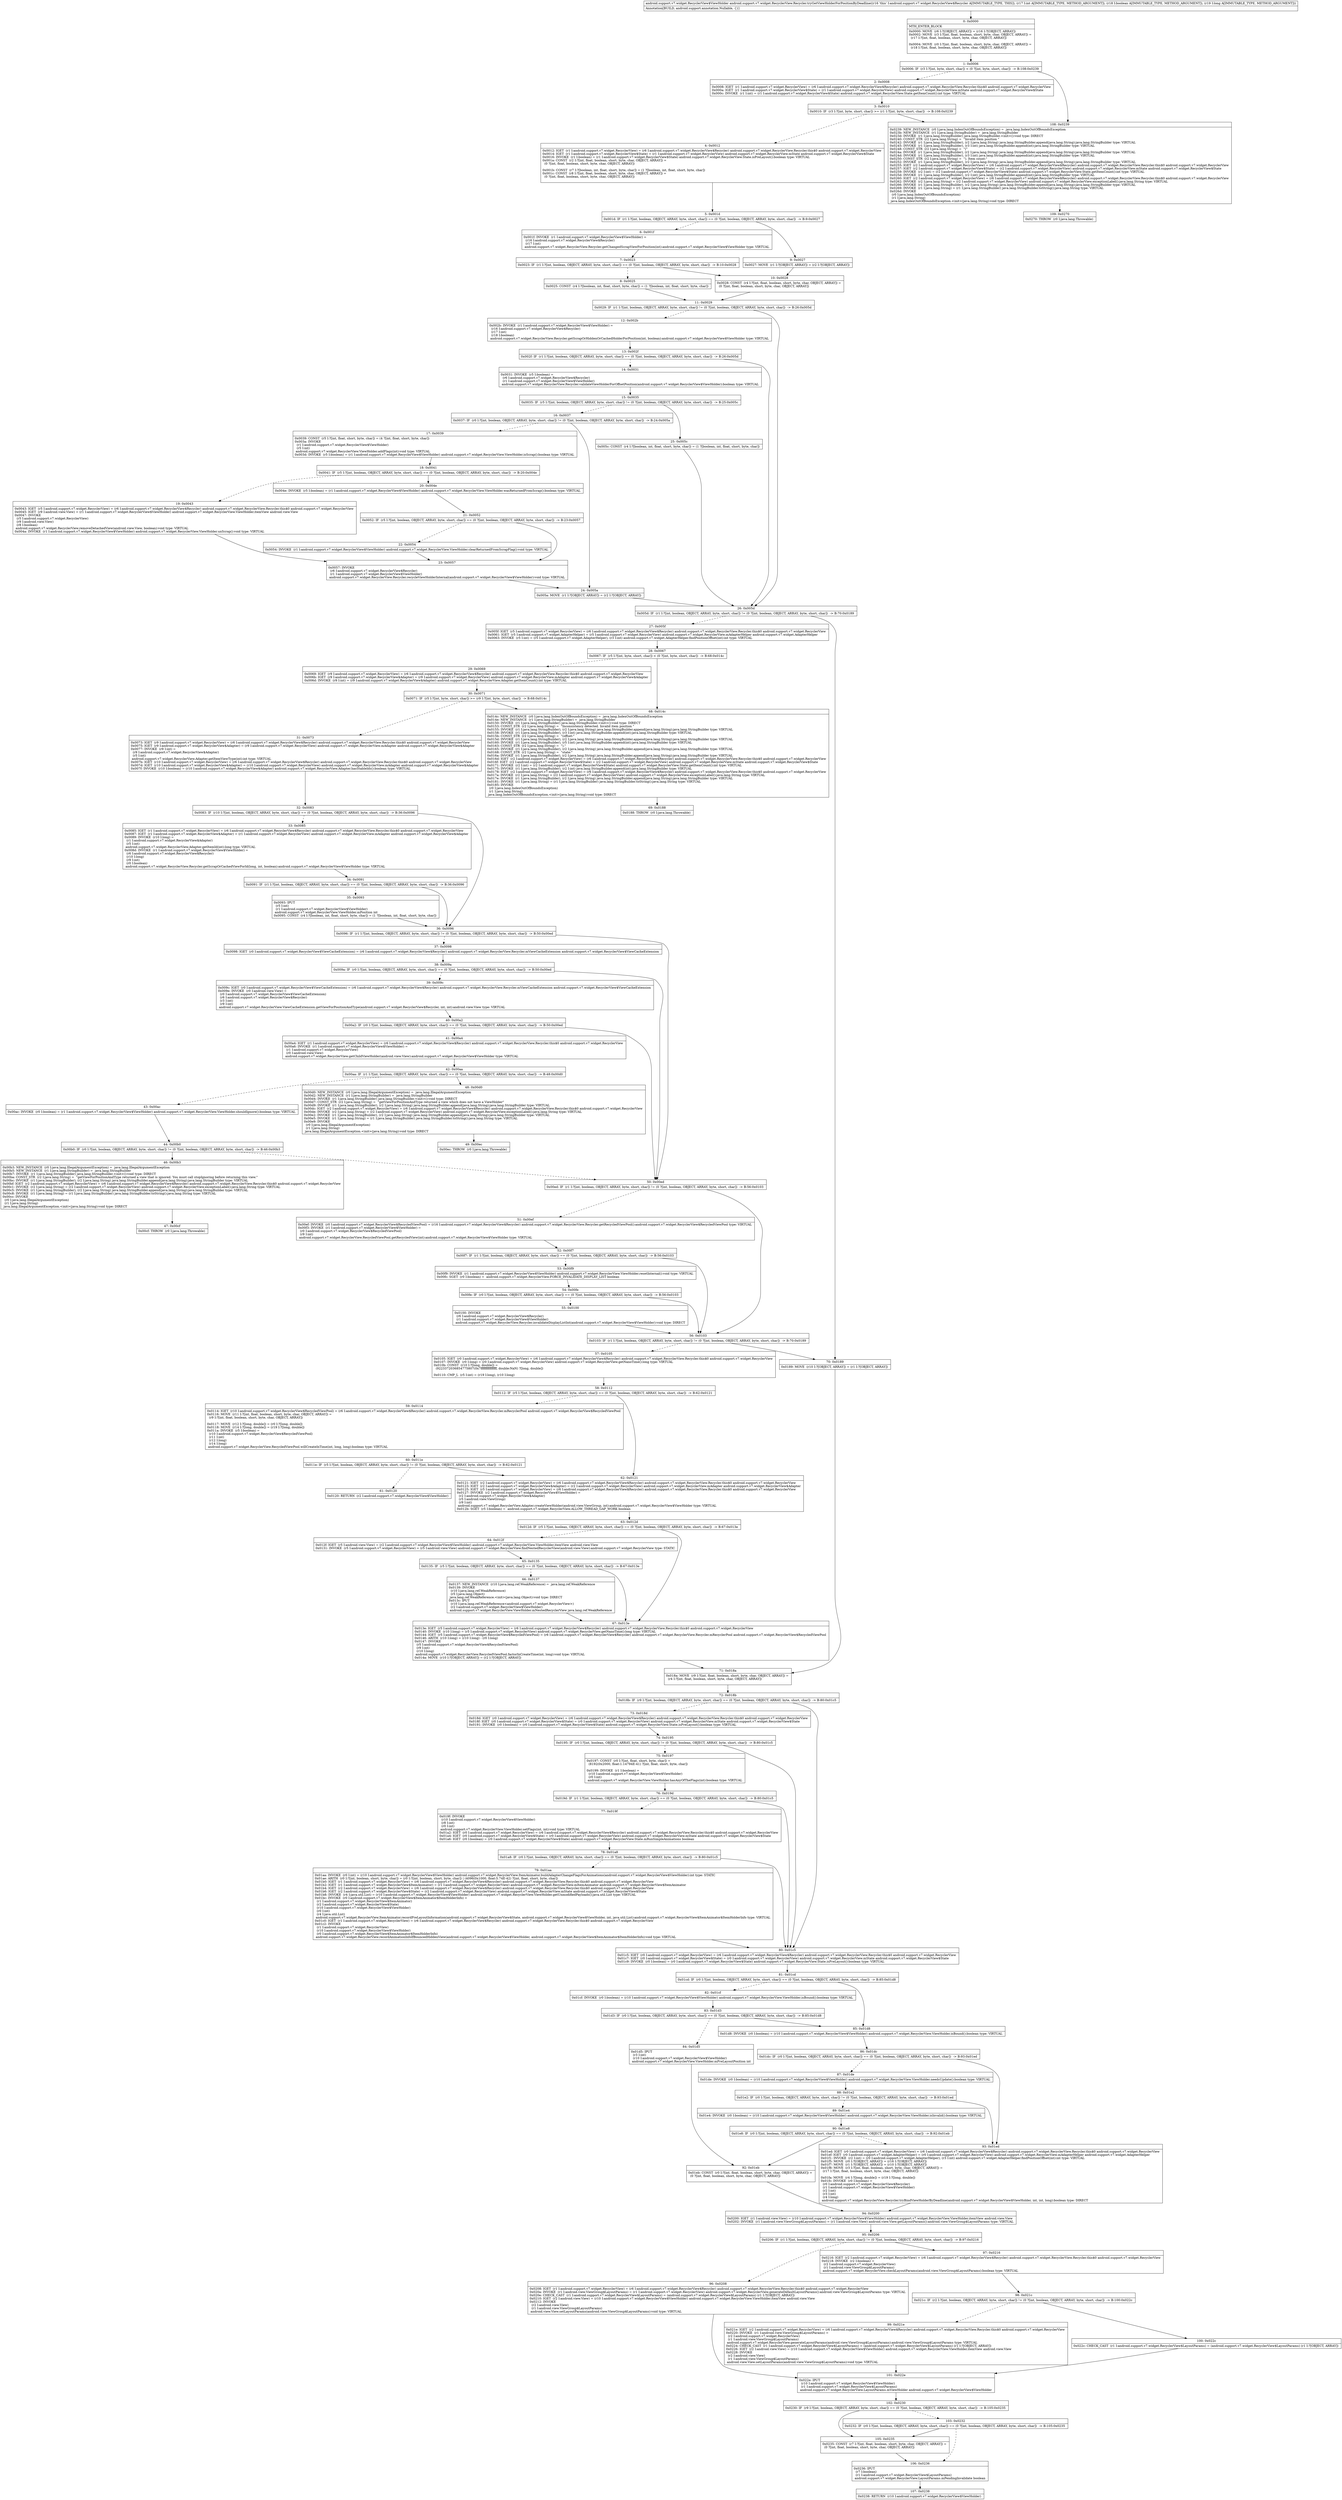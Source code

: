 digraph "CFG forandroid.support.v7.widget.RecyclerView.Recycler.tryGetViewHolderForPositionByDeadline(IZJ)Landroid\/support\/v7\/widget\/RecyclerView$ViewHolder;" {
Node_0 [shape=record,label="{0\:\ 0x0000|MTH_ENTER_BLOCK\l|0x0000: MOVE  (r6 I:?[OBJECT, ARRAY]) = (r16 I:?[OBJECT, ARRAY]) \l0x0002: MOVE  (r3 I:?[int, float, boolean, short, byte, char, OBJECT, ARRAY]) = \l  (r17 I:?[int, float, boolean, short, byte, char, OBJECT, ARRAY])\l \l0x0004: MOVE  (r0 I:?[int, float, boolean, short, byte, char, OBJECT, ARRAY]) = \l  (r18 I:?[int, float, boolean, short, byte, char, OBJECT, ARRAY])\l \l}"];
Node_1 [shape=record,label="{1\:\ 0x0006|0x0006: IF  (r3 I:?[int, byte, short, char]) \< (0 ?[int, byte, short, char])  \-\> B:108:0x0239 \l}"];
Node_2 [shape=record,label="{2\:\ 0x0008|0x0008: IGET  (r1 I:android.support.v7.widget.RecyclerView) = (r6 I:android.support.v7.widget.RecyclerView$Recycler) android.support.v7.widget.RecyclerView.Recycler.this$0 android.support.v7.widget.RecyclerView \l0x000a: IGET  (r1 I:android.support.v7.widget.RecyclerView$State) = (r1 I:android.support.v7.widget.RecyclerView) android.support.v7.widget.RecyclerView.mState android.support.v7.widget.RecyclerView$State \l0x000c: INVOKE  (r1 I:int) = (r1 I:android.support.v7.widget.RecyclerView$State) android.support.v7.widget.RecyclerView.State.getItemCount():int type: VIRTUAL \l}"];
Node_3 [shape=record,label="{3\:\ 0x0010|0x0010: IF  (r3 I:?[int, byte, short, char]) \>= (r1 I:?[int, byte, short, char])  \-\> B:108:0x0239 \l}"];
Node_4 [shape=record,label="{4\:\ 0x0012|0x0012: IGET  (r1 I:android.support.v7.widget.RecyclerView) = (r6 I:android.support.v7.widget.RecyclerView$Recycler) android.support.v7.widget.RecyclerView.Recycler.this$0 android.support.v7.widget.RecyclerView \l0x0014: IGET  (r1 I:android.support.v7.widget.RecyclerView$State) = (r1 I:android.support.v7.widget.RecyclerView) android.support.v7.widget.RecyclerView.mState android.support.v7.widget.RecyclerView$State \l0x0016: INVOKE  (r1 I:boolean) = (r1 I:android.support.v7.widget.RecyclerView$State) android.support.v7.widget.RecyclerView.State.isPreLayout():boolean type: VIRTUAL \l0x001a: CONST  (r2 I:?[int, float, boolean, short, byte, char, OBJECT, ARRAY]) = \l  (0 ?[int, float, boolean, short, byte, char, OBJECT, ARRAY])\l \l0x001b: CONST  (r7 I:?[boolean, int, float, short, byte, char]) = (1 ?[boolean, int, float, short, byte, char]) \l0x001c: CONST  (r8 I:?[int, float, boolean, short, byte, char, OBJECT, ARRAY]) = \l  (0 ?[int, float, boolean, short, byte, char, OBJECT, ARRAY])\l \l}"];
Node_5 [shape=record,label="{5\:\ 0x001d|0x001d: IF  (r1 I:?[int, boolean, OBJECT, ARRAY, byte, short, char]) == (0 ?[int, boolean, OBJECT, ARRAY, byte, short, char])  \-\> B:9:0x0027 \l}"];
Node_6 [shape=record,label="{6\:\ 0x001f|0x001f: INVOKE  (r1 I:android.support.v7.widget.RecyclerView$ViewHolder) = \l  (r16 I:android.support.v7.widget.RecyclerView$Recycler)\l  (r17 I:int)\l android.support.v7.widget.RecyclerView.Recycler.getChangedScrapViewForPosition(int):android.support.v7.widget.RecyclerView$ViewHolder type: VIRTUAL \l}"];
Node_7 [shape=record,label="{7\:\ 0x0023|0x0023: IF  (r1 I:?[int, boolean, OBJECT, ARRAY, byte, short, char]) == (0 ?[int, boolean, OBJECT, ARRAY, byte, short, char])  \-\> B:10:0x0028 \l}"];
Node_8 [shape=record,label="{8\:\ 0x0025|0x0025: CONST  (r4 I:?[boolean, int, float, short, byte, char]) = (1 ?[boolean, int, float, short, byte, char]) \l}"];
Node_9 [shape=record,label="{9\:\ 0x0027|0x0027: MOVE  (r1 I:?[OBJECT, ARRAY]) = (r2 I:?[OBJECT, ARRAY]) \l}"];
Node_10 [shape=record,label="{10\:\ 0x0028|0x0028: CONST  (r4 I:?[int, float, boolean, short, byte, char, OBJECT, ARRAY]) = \l  (0 ?[int, float, boolean, short, byte, char, OBJECT, ARRAY])\l \l}"];
Node_11 [shape=record,label="{11\:\ 0x0029|0x0029: IF  (r1 I:?[int, boolean, OBJECT, ARRAY, byte, short, char]) != (0 ?[int, boolean, OBJECT, ARRAY, byte, short, char])  \-\> B:26:0x005d \l}"];
Node_12 [shape=record,label="{12\:\ 0x002b|0x002b: INVOKE  (r1 I:android.support.v7.widget.RecyclerView$ViewHolder) = \l  (r16 I:android.support.v7.widget.RecyclerView$Recycler)\l  (r17 I:int)\l  (r18 I:boolean)\l android.support.v7.widget.RecyclerView.Recycler.getScrapOrHiddenOrCachedHolderForPosition(int, boolean):android.support.v7.widget.RecyclerView$ViewHolder type: VIRTUAL \l}"];
Node_13 [shape=record,label="{13\:\ 0x002f|0x002f: IF  (r1 I:?[int, boolean, OBJECT, ARRAY, byte, short, char]) == (0 ?[int, boolean, OBJECT, ARRAY, byte, short, char])  \-\> B:26:0x005d \l}"];
Node_14 [shape=record,label="{14\:\ 0x0031|0x0031: INVOKE  (r5 I:boolean) = \l  (r6 I:android.support.v7.widget.RecyclerView$Recycler)\l  (r1 I:android.support.v7.widget.RecyclerView$ViewHolder)\l android.support.v7.widget.RecyclerView.Recycler.validateViewHolderForOffsetPosition(android.support.v7.widget.RecyclerView$ViewHolder):boolean type: VIRTUAL \l}"];
Node_15 [shape=record,label="{15\:\ 0x0035|0x0035: IF  (r5 I:?[int, boolean, OBJECT, ARRAY, byte, short, char]) != (0 ?[int, boolean, OBJECT, ARRAY, byte, short, char])  \-\> B:25:0x005c \l}"];
Node_16 [shape=record,label="{16\:\ 0x0037|0x0037: IF  (r0 I:?[int, boolean, OBJECT, ARRAY, byte, short, char]) != (0 ?[int, boolean, OBJECT, ARRAY, byte, short, char])  \-\> B:24:0x005a \l}"];
Node_17 [shape=record,label="{17\:\ 0x0039|0x0039: CONST  (r5 I:?[int, float, short, byte, char]) = (4 ?[int, float, short, byte, char]) \l0x003a: INVOKE  \l  (r1 I:android.support.v7.widget.RecyclerView$ViewHolder)\l  (r5 I:int)\l android.support.v7.widget.RecyclerView.ViewHolder.addFlags(int):void type: VIRTUAL \l0x003d: INVOKE  (r5 I:boolean) = (r1 I:android.support.v7.widget.RecyclerView$ViewHolder) android.support.v7.widget.RecyclerView.ViewHolder.isScrap():boolean type: VIRTUAL \l}"];
Node_18 [shape=record,label="{18\:\ 0x0041|0x0041: IF  (r5 I:?[int, boolean, OBJECT, ARRAY, byte, short, char]) == (0 ?[int, boolean, OBJECT, ARRAY, byte, short, char])  \-\> B:20:0x004e \l}"];
Node_19 [shape=record,label="{19\:\ 0x0043|0x0043: IGET  (r5 I:android.support.v7.widget.RecyclerView) = (r6 I:android.support.v7.widget.RecyclerView$Recycler) android.support.v7.widget.RecyclerView.Recycler.this$0 android.support.v7.widget.RecyclerView \l0x0045: IGET  (r9 I:android.view.View) = (r1 I:android.support.v7.widget.RecyclerView$ViewHolder) android.support.v7.widget.RecyclerView.ViewHolder.itemView android.view.View \l0x0047: INVOKE  \l  (r5 I:android.support.v7.widget.RecyclerView)\l  (r9 I:android.view.View)\l  (r8 I:boolean)\l android.support.v7.widget.RecyclerView.removeDetachedView(android.view.View, boolean):void type: VIRTUAL \l0x004a: INVOKE  (r1 I:android.support.v7.widget.RecyclerView$ViewHolder) android.support.v7.widget.RecyclerView.ViewHolder.unScrap():void type: VIRTUAL \l}"];
Node_20 [shape=record,label="{20\:\ 0x004e|0x004e: INVOKE  (r5 I:boolean) = (r1 I:android.support.v7.widget.RecyclerView$ViewHolder) android.support.v7.widget.RecyclerView.ViewHolder.wasReturnedFromScrap():boolean type: VIRTUAL \l}"];
Node_21 [shape=record,label="{21\:\ 0x0052|0x0052: IF  (r5 I:?[int, boolean, OBJECT, ARRAY, byte, short, char]) == (0 ?[int, boolean, OBJECT, ARRAY, byte, short, char])  \-\> B:23:0x0057 \l}"];
Node_22 [shape=record,label="{22\:\ 0x0054|0x0054: INVOKE  (r1 I:android.support.v7.widget.RecyclerView$ViewHolder) android.support.v7.widget.RecyclerView.ViewHolder.clearReturnedFromScrapFlag():void type: VIRTUAL \l}"];
Node_23 [shape=record,label="{23\:\ 0x0057|0x0057: INVOKE  \l  (r6 I:android.support.v7.widget.RecyclerView$Recycler)\l  (r1 I:android.support.v7.widget.RecyclerView$ViewHolder)\l android.support.v7.widget.RecyclerView.Recycler.recycleViewHolderInternal(android.support.v7.widget.RecyclerView$ViewHolder):void type: VIRTUAL \l}"];
Node_24 [shape=record,label="{24\:\ 0x005a|0x005a: MOVE  (r1 I:?[OBJECT, ARRAY]) = (r2 I:?[OBJECT, ARRAY]) \l}"];
Node_25 [shape=record,label="{25\:\ 0x005c|0x005c: CONST  (r4 I:?[boolean, int, float, short, byte, char]) = (1 ?[boolean, int, float, short, byte, char]) \l}"];
Node_26 [shape=record,label="{26\:\ 0x005d|0x005d: IF  (r1 I:?[int, boolean, OBJECT, ARRAY, byte, short, char]) != (0 ?[int, boolean, OBJECT, ARRAY, byte, short, char])  \-\> B:70:0x0189 \l}"];
Node_27 [shape=record,label="{27\:\ 0x005f|0x005f: IGET  (r5 I:android.support.v7.widget.RecyclerView) = (r6 I:android.support.v7.widget.RecyclerView$Recycler) android.support.v7.widget.RecyclerView.Recycler.this$0 android.support.v7.widget.RecyclerView \l0x0061: IGET  (r5 I:android.support.v7.widget.AdapterHelper) = (r5 I:android.support.v7.widget.RecyclerView) android.support.v7.widget.RecyclerView.mAdapterHelper android.support.v7.widget.AdapterHelper \l0x0063: INVOKE  (r5 I:int) = (r5 I:android.support.v7.widget.AdapterHelper), (r3 I:int) android.support.v7.widget.AdapterHelper.findPositionOffset(int):int type: VIRTUAL \l}"];
Node_28 [shape=record,label="{28\:\ 0x0067|0x0067: IF  (r5 I:?[int, byte, short, char]) \< (0 ?[int, byte, short, char])  \-\> B:68:0x014c \l}"];
Node_29 [shape=record,label="{29\:\ 0x0069|0x0069: IGET  (r9 I:android.support.v7.widget.RecyclerView) = (r6 I:android.support.v7.widget.RecyclerView$Recycler) android.support.v7.widget.RecyclerView.Recycler.this$0 android.support.v7.widget.RecyclerView \l0x006b: IGET  (r9 I:android.support.v7.widget.RecyclerView$Adapter) = (r9 I:android.support.v7.widget.RecyclerView) android.support.v7.widget.RecyclerView.mAdapter android.support.v7.widget.RecyclerView$Adapter \l0x006d: INVOKE  (r9 I:int) = (r9 I:android.support.v7.widget.RecyclerView$Adapter) android.support.v7.widget.RecyclerView.Adapter.getItemCount():int type: VIRTUAL \l}"];
Node_30 [shape=record,label="{30\:\ 0x0071|0x0071: IF  (r5 I:?[int, byte, short, char]) \>= (r9 I:?[int, byte, short, char])  \-\> B:68:0x014c \l}"];
Node_31 [shape=record,label="{31\:\ 0x0073|0x0073: IGET  (r9 I:android.support.v7.widget.RecyclerView) = (r6 I:android.support.v7.widget.RecyclerView$Recycler) android.support.v7.widget.RecyclerView.Recycler.this$0 android.support.v7.widget.RecyclerView \l0x0075: IGET  (r9 I:android.support.v7.widget.RecyclerView$Adapter) = (r9 I:android.support.v7.widget.RecyclerView) android.support.v7.widget.RecyclerView.mAdapter android.support.v7.widget.RecyclerView$Adapter \l0x0077: INVOKE  (r9 I:int) = \l  (r9 I:android.support.v7.widget.RecyclerView$Adapter)\l  (r5 I:int)\l android.support.v7.widget.RecyclerView.Adapter.getItemViewType(int):int type: VIRTUAL \l0x007b: IGET  (r10 I:android.support.v7.widget.RecyclerView) = (r6 I:android.support.v7.widget.RecyclerView$Recycler) android.support.v7.widget.RecyclerView.Recycler.this$0 android.support.v7.widget.RecyclerView \l0x007d: IGET  (r10 I:android.support.v7.widget.RecyclerView$Adapter) = (r10 I:android.support.v7.widget.RecyclerView) android.support.v7.widget.RecyclerView.mAdapter android.support.v7.widget.RecyclerView$Adapter \l0x007f: INVOKE  (r10 I:boolean) = (r10 I:android.support.v7.widget.RecyclerView$Adapter) android.support.v7.widget.RecyclerView.Adapter.hasStableIds():boolean type: VIRTUAL \l}"];
Node_32 [shape=record,label="{32\:\ 0x0083|0x0083: IF  (r10 I:?[int, boolean, OBJECT, ARRAY, byte, short, char]) == (0 ?[int, boolean, OBJECT, ARRAY, byte, short, char])  \-\> B:36:0x0096 \l}"];
Node_33 [shape=record,label="{33\:\ 0x0085|0x0085: IGET  (r1 I:android.support.v7.widget.RecyclerView) = (r6 I:android.support.v7.widget.RecyclerView$Recycler) android.support.v7.widget.RecyclerView.Recycler.this$0 android.support.v7.widget.RecyclerView \l0x0087: IGET  (r1 I:android.support.v7.widget.RecyclerView$Adapter) = (r1 I:android.support.v7.widget.RecyclerView) android.support.v7.widget.RecyclerView.mAdapter android.support.v7.widget.RecyclerView$Adapter \l0x0089: INVOKE  (r10 I:long) = \l  (r1 I:android.support.v7.widget.RecyclerView$Adapter)\l  (r5 I:int)\l android.support.v7.widget.RecyclerView.Adapter.getItemId(int):long type: VIRTUAL \l0x008d: INVOKE  (r1 I:android.support.v7.widget.RecyclerView$ViewHolder) = \l  (r6 I:android.support.v7.widget.RecyclerView$Recycler)\l  (r10 I:long)\l  (r9 I:int)\l  (r0 I:boolean)\l android.support.v7.widget.RecyclerView.Recycler.getScrapOrCachedViewForId(long, int, boolean):android.support.v7.widget.RecyclerView$ViewHolder type: VIRTUAL \l}"];
Node_34 [shape=record,label="{34\:\ 0x0091|0x0091: IF  (r1 I:?[int, boolean, OBJECT, ARRAY, byte, short, char]) == (0 ?[int, boolean, OBJECT, ARRAY, byte, short, char])  \-\> B:36:0x0096 \l}"];
Node_35 [shape=record,label="{35\:\ 0x0093|0x0093: IPUT  \l  (r5 I:int)\l  (r1 I:android.support.v7.widget.RecyclerView$ViewHolder)\l android.support.v7.widget.RecyclerView.ViewHolder.mPosition int \l0x0095: CONST  (r4 I:?[boolean, int, float, short, byte, char]) = (1 ?[boolean, int, float, short, byte, char]) \l}"];
Node_36 [shape=record,label="{36\:\ 0x0096|0x0096: IF  (r1 I:?[int, boolean, OBJECT, ARRAY, byte, short, char]) != (0 ?[int, boolean, OBJECT, ARRAY, byte, short, char])  \-\> B:50:0x00ed \l}"];
Node_37 [shape=record,label="{37\:\ 0x0098|0x0098: IGET  (r0 I:android.support.v7.widget.RecyclerView$ViewCacheExtension) = (r6 I:android.support.v7.widget.RecyclerView$Recycler) android.support.v7.widget.RecyclerView.Recycler.mViewCacheExtension android.support.v7.widget.RecyclerView$ViewCacheExtension \l}"];
Node_38 [shape=record,label="{38\:\ 0x009a|0x009a: IF  (r0 I:?[int, boolean, OBJECT, ARRAY, byte, short, char]) == (0 ?[int, boolean, OBJECT, ARRAY, byte, short, char])  \-\> B:50:0x00ed \l}"];
Node_39 [shape=record,label="{39\:\ 0x009c|0x009c: IGET  (r0 I:android.support.v7.widget.RecyclerView$ViewCacheExtension) = (r6 I:android.support.v7.widget.RecyclerView$Recycler) android.support.v7.widget.RecyclerView.Recycler.mViewCacheExtension android.support.v7.widget.RecyclerView$ViewCacheExtension \l0x009e: INVOKE  (r0 I:android.view.View) = \l  (r0 I:android.support.v7.widget.RecyclerView$ViewCacheExtension)\l  (r6 I:android.support.v7.widget.RecyclerView$Recycler)\l  (r3 I:int)\l  (r9 I:int)\l android.support.v7.widget.RecyclerView.ViewCacheExtension.getViewForPositionAndType(android.support.v7.widget.RecyclerView$Recycler, int, int):android.view.View type: VIRTUAL \l}"];
Node_40 [shape=record,label="{40\:\ 0x00a2|0x00a2: IF  (r0 I:?[int, boolean, OBJECT, ARRAY, byte, short, char]) == (0 ?[int, boolean, OBJECT, ARRAY, byte, short, char])  \-\> B:50:0x00ed \l}"];
Node_41 [shape=record,label="{41\:\ 0x00a4|0x00a4: IGET  (r1 I:android.support.v7.widget.RecyclerView) = (r6 I:android.support.v7.widget.RecyclerView$Recycler) android.support.v7.widget.RecyclerView.Recycler.this$0 android.support.v7.widget.RecyclerView \l0x00a6: INVOKE  (r1 I:android.support.v7.widget.RecyclerView$ViewHolder) = \l  (r1 I:android.support.v7.widget.RecyclerView)\l  (r0 I:android.view.View)\l android.support.v7.widget.RecyclerView.getChildViewHolder(android.view.View):android.support.v7.widget.RecyclerView$ViewHolder type: VIRTUAL \l}"];
Node_42 [shape=record,label="{42\:\ 0x00aa|0x00aa: IF  (r1 I:?[int, boolean, OBJECT, ARRAY, byte, short, char]) == (0 ?[int, boolean, OBJECT, ARRAY, byte, short, char])  \-\> B:48:0x00d0 \l}"];
Node_43 [shape=record,label="{43\:\ 0x00ac|0x00ac: INVOKE  (r0 I:boolean) = (r1 I:android.support.v7.widget.RecyclerView$ViewHolder) android.support.v7.widget.RecyclerView.ViewHolder.shouldIgnore():boolean type: VIRTUAL \l}"];
Node_44 [shape=record,label="{44\:\ 0x00b0|0x00b0: IF  (r0 I:?[int, boolean, OBJECT, ARRAY, byte, short, char]) != (0 ?[int, boolean, OBJECT, ARRAY, byte, short, char])  \-\> B:46:0x00b3 \l}"];
Node_46 [shape=record,label="{46\:\ 0x00b3|0x00b3: NEW_INSTANCE  (r0 I:java.lang.IllegalArgumentException) =  java.lang.IllegalArgumentException \l0x00b5: NEW_INSTANCE  (r1 I:java.lang.StringBuilder) =  java.lang.StringBuilder \l0x00b7: INVOKE  (r1 I:java.lang.StringBuilder) java.lang.StringBuilder.\<init\>():void type: DIRECT \l0x00ba: CONST_STR  (r2 I:java.lang.String) =  \"getViewForPositionAndType returned a view that is ignored. You must call stopIgnoring before returning this view.\" \l0x00bc: INVOKE  (r1 I:java.lang.StringBuilder), (r2 I:java.lang.String) java.lang.StringBuilder.append(java.lang.String):java.lang.StringBuilder type: VIRTUAL \l0x00bf: IGET  (r2 I:android.support.v7.widget.RecyclerView) = (r6 I:android.support.v7.widget.RecyclerView$Recycler) android.support.v7.widget.RecyclerView.Recycler.this$0 android.support.v7.widget.RecyclerView \l0x00c1: INVOKE  (r2 I:java.lang.String) = (r2 I:android.support.v7.widget.RecyclerView) android.support.v7.widget.RecyclerView.exceptionLabel():java.lang.String type: VIRTUAL \l0x00c5: INVOKE  (r1 I:java.lang.StringBuilder), (r2 I:java.lang.String) java.lang.StringBuilder.append(java.lang.String):java.lang.StringBuilder type: VIRTUAL \l0x00c8: INVOKE  (r1 I:java.lang.String) = (r1 I:java.lang.StringBuilder) java.lang.StringBuilder.toString():java.lang.String type: VIRTUAL \l0x00cc: INVOKE  \l  (r0 I:java.lang.IllegalArgumentException)\l  (r1 I:java.lang.String)\l java.lang.IllegalArgumentException.\<init\>(java.lang.String):void type: DIRECT \l}"];
Node_47 [shape=record,label="{47\:\ 0x00cf|0x00cf: THROW  (r0 I:java.lang.Throwable) \l}"];
Node_48 [shape=record,label="{48\:\ 0x00d0|0x00d0: NEW_INSTANCE  (r0 I:java.lang.IllegalArgumentException) =  java.lang.IllegalArgumentException \l0x00d2: NEW_INSTANCE  (r1 I:java.lang.StringBuilder) =  java.lang.StringBuilder \l0x00d4: INVOKE  (r1 I:java.lang.StringBuilder) java.lang.StringBuilder.\<init\>():void type: DIRECT \l0x00d7: CONST_STR  (r2 I:java.lang.String) =  \"getViewForPositionAndType returned a view which does not have a ViewHolder\" \l0x00d9: INVOKE  (r1 I:java.lang.StringBuilder), (r2 I:java.lang.String) java.lang.StringBuilder.append(java.lang.String):java.lang.StringBuilder type: VIRTUAL \l0x00dc: IGET  (r2 I:android.support.v7.widget.RecyclerView) = (r6 I:android.support.v7.widget.RecyclerView$Recycler) android.support.v7.widget.RecyclerView.Recycler.this$0 android.support.v7.widget.RecyclerView \l0x00de: INVOKE  (r2 I:java.lang.String) = (r2 I:android.support.v7.widget.RecyclerView) android.support.v7.widget.RecyclerView.exceptionLabel():java.lang.String type: VIRTUAL \l0x00e2: INVOKE  (r1 I:java.lang.StringBuilder), (r2 I:java.lang.String) java.lang.StringBuilder.append(java.lang.String):java.lang.StringBuilder type: VIRTUAL \l0x00e5: INVOKE  (r1 I:java.lang.String) = (r1 I:java.lang.StringBuilder) java.lang.StringBuilder.toString():java.lang.String type: VIRTUAL \l0x00e9: INVOKE  \l  (r0 I:java.lang.IllegalArgumentException)\l  (r1 I:java.lang.String)\l java.lang.IllegalArgumentException.\<init\>(java.lang.String):void type: DIRECT \l}"];
Node_49 [shape=record,label="{49\:\ 0x00ec|0x00ec: THROW  (r0 I:java.lang.Throwable) \l}"];
Node_50 [shape=record,label="{50\:\ 0x00ed|0x00ed: IF  (r1 I:?[int, boolean, OBJECT, ARRAY, byte, short, char]) != (0 ?[int, boolean, OBJECT, ARRAY, byte, short, char])  \-\> B:56:0x0103 \l}"];
Node_51 [shape=record,label="{51\:\ 0x00ef|0x00ef: INVOKE  (r0 I:android.support.v7.widget.RecyclerView$RecycledViewPool) = (r16 I:android.support.v7.widget.RecyclerView$Recycler) android.support.v7.widget.RecyclerView.Recycler.getRecycledViewPool():android.support.v7.widget.RecyclerView$RecycledViewPool type: VIRTUAL \l0x00f3: INVOKE  (r1 I:android.support.v7.widget.RecyclerView$ViewHolder) = \l  (r0 I:android.support.v7.widget.RecyclerView$RecycledViewPool)\l  (r9 I:int)\l android.support.v7.widget.RecyclerView.RecycledViewPool.getRecycledView(int):android.support.v7.widget.RecyclerView$ViewHolder type: VIRTUAL \l}"];
Node_52 [shape=record,label="{52\:\ 0x00f7|0x00f7: IF  (r1 I:?[int, boolean, OBJECT, ARRAY, byte, short, char]) == (0 ?[int, boolean, OBJECT, ARRAY, byte, short, char])  \-\> B:56:0x0103 \l}"];
Node_53 [shape=record,label="{53\:\ 0x00f9|0x00f9: INVOKE  (r1 I:android.support.v7.widget.RecyclerView$ViewHolder) android.support.v7.widget.RecyclerView.ViewHolder.resetInternal():void type: VIRTUAL \l0x00fc: SGET  (r0 I:boolean) =  android.support.v7.widget.RecyclerView.FORCE_INVALIDATE_DISPLAY_LIST boolean \l}"];
Node_54 [shape=record,label="{54\:\ 0x00fe|0x00fe: IF  (r0 I:?[int, boolean, OBJECT, ARRAY, byte, short, char]) == (0 ?[int, boolean, OBJECT, ARRAY, byte, short, char])  \-\> B:56:0x0103 \l}"];
Node_55 [shape=record,label="{55\:\ 0x0100|0x0100: INVOKE  \l  (r6 I:android.support.v7.widget.RecyclerView$Recycler)\l  (r1 I:android.support.v7.widget.RecyclerView$ViewHolder)\l android.support.v7.widget.RecyclerView.Recycler.invalidateDisplayListInt(android.support.v7.widget.RecyclerView$ViewHolder):void type: DIRECT \l}"];
Node_56 [shape=record,label="{56\:\ 0x0103|0x0103: IF  (r1 I:?[int, boolean, OBJECT, ARRAY, byte, short, char]) != (0 ?[int, boolean, OBJECT, ARRAY, byte, short, char])  \-\> B:70:0x0189 \l}"];
Node_57 [shape=record,label="{57\:\ 0x0105|0x0105: IGET  (r0 I:android.support.v7.widget.RecyclerView) = (r6 I:android.support.v7.widget.RecyclerView$Recycler) android.support.v7.widget.RecyclerView.Recycler.this$0 android.support.v7.widget.RecyclerView \l0x0107: INVOKE  (r0 I:long) = (r0 I:android.support.v7.widget.RecyclerView) android.support.v7.widget.RecyclerView.getNanoTime():long type: VIRTUAL \l0x010b: CONST  (r10 I:?[long, double]) = \l  (9223372036854775807(0x7fffffffffffffff, double:NaN) ?[long, double])\l \l0x0110: CMP_L  (r5 I:int) = (r19 I:long), (r10 I:long) \l}"];
Node_58 [shape=record,label="{58\:\ 0x0112|0x0112: IF  (r5 I:?[int, boolean, OBJECT, ARRAY, byte, short, char]) == (0 ?[int, boolean, OBJECT, ARRAY, byte, short, char])  \-\> B:62:0x0121 \l}"];
Node_59 [shape=record,label="{59\:\ 0x0114|0x0114: IGET  (r10 I:android.support.v7.widget.RecyclerView$RecycledViewPool) = (r6 I:android.support.v7.widget.RecyclerView$Recycler) android.support.v7.widget.RecyclerView.Recycler.mRecyclerPool android.support.v7.widget.RecyclerView$RecycledViewPool \l0x0116: MOVE  (r11 I:?[int, float, boolean, short, byte, char, OBJECT, ARRAY]) = \l  (r9 I:?[int, float, boolean, short, byte, char, OBJECT, ARRAY])\l \l0x0117: MOVE  (r12 I:?[long, double]) = (r0 I:?[long, double]) \l0x0118: MOVE  (r14 I:?[long, double]) = (r19 I:?[long, double]) \l0x011a: INVOKE  (r5 I:boolean) = \l  (r10 I:android.support.v7.widget.RecyclerView$RecycledViewPool)\l  (r11 I:int)\l  (r12 I:long)\l  (r14 I:long)\l android.support.v7.widget.RecyclerView.RecycledViewPool.willCreateInTime(int, long, long):boolean type: VIRTUAL \l}"];
Node_60 [shape=record,label="{60\:\ 0x011e|0x011e: IF  (r5 I:?[int, boolean, OBJECT, ARRAY, byte, short, char]) != (0 ?[int, boolean, OBJECT, ARRAY, byte, short, char])  \-\> B:62:0x0121 \l}"];
Node_61 [shape=record,label="{61\:\ 0x0120|0x0120: RETURN  (r2 I:android.support.v7.widget.RecyclerView$ViewHolder) \l}"];
Node_62 [shape=record,label="{62\:\ 0x0121|0x0121: IGET  (r2 I:android.support.v7.widget.RecyclerView) = (r6 I:android.support.v7.widget.RecyclerView$Recycler) android.support.v7.widget.RecyclerView.Recycler.this$0 android.support.v7.widget.RecyclerView \l0x0123: IGET  (r2 I:android.support.v7.widget.RecyclerView$Adapter) = (r2 I:android.support.v7.widget.RecyclerView) android.support.v7.widget.RecyclerView.mAdapter android.support.v7.widget.RecyclerView$Adapter \l0x0125: IGET  (r5 I:android.support.v7.widget.RecyclerView) = (r6 I:android.support.v7.widget.RecyclerView$Recycler) android.support.v7.widget.RecyclerView.Recycler.this$0 android.support.v7.widget.RecyclerView \l0x0127: INVOKE  (r2 I:android.support.v7.widget.RecyclerView$ViewHolder) = \l  (r2 I:android.support.v7.widget.RecyclerView$Adapter)\l  (r5 I:android.view.ViewGroup)\l  (r9 I:int)\l android.support.v7.widget.RecyclerView.Adapter.createViewHolder(android.view.ViewGroup, int):android.support.v7.widget.RecyclerView$ViewHolder type: VIRTUAL \l0x012b: SGET  (r5 I:boolean) =  android.support.v7.widget.RecyclerView.ALLOW_THREAD_GAP_WORK boolean \l}"];
Node_63 [shape=record,label="{63\:\ 0x012d|0x012d: IF  (r5 I:?[int, boolean, OBJECT, ARRAY, byte, short, char]) == (0 ?[int, boolean, OBJECT, ARRAY, byte, short, char])  \-\> B:67:0x013e \l}"];
Node_64 [shape=record,label="{64\:\ 0x012f|0x012f: IGET  (r5 I:android.view.View) = (r2 I:android.support.v7.widget.RecyclerView$ViewHolder) android.support.v7.widget.RecyclerView.ViewHolder.itemView android.view.View \l0x0131: INVOKE  (r5 I:android.support.v7.widget.RecyclerView) = (r5 I:android.view.View) android.support.v7.widget.RecyclerView.findNestedRecyclerView(android.view.View):android.support.v7.widget.RecyclerView type: STATIC \l}"];
Node_65 [shape=record,label="{65\:\ 0x0135|0x0135: IF  (r5 I:?[int, boolean, OBJECT, ARRAY, byte, short, char]) == (0 ?[int, boolean, OBJECT, ARRAY, byte, short, char])  \-\> B:67:0x013e \l}"];
Node_66 [shape=record,label="{66\:\ 0x0137|0x0137: NEW_INSTANCE  (r10 I:java.lang.ref.WeakReference) =  java.lang.ref.WeakReference \l0x0139: INVOKE  \l  (r10 I:java.lang.ref.WeakReference)\l  (r5 I:java.lang.Object)\l java.lang.ref.WeakReference.\<init\>(java.lang.Object):void type: DIRECT \l0x013c: IPUT  \l  (r10 I:java.lang.ref.WeakReference\<android.support.v7.widget.RecyclerView\>)\l  (r2 I:android.support.v7.widget.RecyclerView$ViewHolder)\l android.support.v7.widget.RecyclerView.ViewHolder.mNestedRecyclerView java.lang.ref.WeakReference \l}"];
Node_67 [shape=record,label="{67\:\ 0x013e|0x013e: IGET  (r5 I:android.support.v7.widget.RecyclerView) = (r6 I:android.support.v7.widget.RecyclerView$Recycler) android.support.v7.widget.RecyclerView.Recycler.this$0 android.support.v7.widget.RecyclerView \l0x0140: INVOKE  (r10 I:long) = (r5 I:android.support.v7.widget.RecyclerView) android.support.v7.widget.RecyclerView.getNanoTime():long type: VIRTUAL \l0x0144: IGET  (r5 I:android.support.v7.widget.RecyclerView$RecycledViewPool) = (r6 I:android.support.v7.widget.RecyclerView$Recycler) android.support.v7.widget.RecyclerView.Recycler.mRecyclerPool android.support.v7.widget.RecyclerView$RecycledViewPool \l0x0146: ARITH  (r10 I:long) = (r10 I:long) \- (r0 I:long) \l0x0147: INVOKE  \l  (r5 I:android.support.v7.widget.RecyclerView$RecycledViewPool)\l  (r9 I:int)\l  (r10 I:long)\l android.support.v7.widget.RecyclerView.RecycledViewPool.factorInCreateTime(int, long):void type: VIRTUAL \l0x014a: MOVE  (r10 I:?[OBJECT, ARRAY]) = (r2 I:?[OBJECT, ARRAY]) \l}"];
Node_68 [shape=record,label="{68\:\ 0x014c|0x014c: NEW_INSTANCE  (r0 I:java.lang.IndexOutOfBoundsException) =  java.lang.IndexOutOfBoundsException \l0x014e: NEW_INSTANCE  (r1 I:java.lang.StringBuilder) =  java.lang.StringBuilder \l0x0150: INVOKE  (r1 I:java.lang.StringBuilder) java.lang.StringBuilder.\<init\>():void type: DIRECT \l0x0153: CONST_STR  (r2 I:java.lang.String) =  \"Inconsistency detected. Invalid item position \" \l0x0155: INVOKE  (r1 I:java.lang.StringBuilder), (r2 I:java.lang.String) java.lang.StringBuilder.append(java.lang.String):java.lang.StringBuilder type: VIRTUAL \l0x0158: INVOKE  (r1 I:java.lang.StringBuilder), (r3 I:int) java.lang.StringBuilder.append(int):java.lang.StringBuilder type: VIRTUAL \l0x015b: CONST_STR  (r2 I:java.lang.String) =  \"(offset:\" \l0x015d: INVOKE  (r1 I:java.lang.StringBuilder), (r2 I:java.lang.String) java.lang.StringBuilder.append(java.lang.String):java.lang.StringBuilder type: VIRTUAL \l0x0160: INVOKE  (r1 I:java.lang.StringBuilder), (r5 I:int) java.lang.StringBuilder.append(int):java.lang.StringBuilder type: VIRTUAL \l0x0163: CONST_STR  (r2 I:java.lang.String) =  \").\" \l0x0165: INVOKE  (r1 I:java.lang.StringBuilder), (r2 I:java.lang.String) java.lang.StringBuilder.append(java.lang.String):java.lang.StringBuilder type: VIRTUAL \l0x0168: CONST_STR  (r2 I:java.lang.String) =  \"state:\" \l0x016a: INVOKE  (r1 I:java.lang.StringBuilder), (r2 I:java.lang.String) java.lang.StringBuilder.append(java.lang.String):java.lang.StringBuilder type: VIRTUAL \l0x016d: IGET  (r2 I:android.support.v7.widget.RecyclerView) = (r6 I:android.support.v7.widget.RecyclerView$Recycler) android.support.v7.widget.RecyclerView.Recycler.this$0 android.support.v7.widget.RecyclerView \l0x016f: IGET  (r2 I:android.support.v7.widget.RecyclerView$State) = (r2 I:android.support.v7.widget.RecyclerView) android.support.v7.widget.RecyclerView.mState android.support.v7.widget.RecyclerView$State \l0x0171: INVOKE  (r2 I:int) = (r2 I:android.support.v7.widget.RecyclerView$State) android.support.v7.widget.RecyclerView.State.getItemCount():int type: VIRTUAL \l0x0175: INVOKE  (r1 I:java.lang.StringBuilder), (r2 I:int) java.lang.StringBuilder.append(int):java.lang.StringBuilder type: VIRTUAL \l0x0178: IGET  (r2 I:android.support.v7.widget.RecyclerView) = (r6 I:android.support.v7.widget.RecyclerView$Recycler) android.support.v7.widget.RecyclerView.Recycler.this$0 android.support.v7.widget.RecyclerView \l0x017a: INVOKE  (r2 I:java.lang.String) = (r2 I:android.support.v7.widget.RecyclerView) android.support.v7.widget.RecyclerView.exceptionLabel():java.lang.String type: VIRTUAL \l0x017e: INVOKE  (r1 I:java.lang.StringBuilder), (r2 I:java.lang.String) java.lang.StringBuilder.append(java.lang.String):java.lang.StringBuilder type: VIRTUAL \l0x0181: INVOKE  (r1 I:java.lang.String) = (r1 I:java.lang.StringBuilder) java.lang.StringBuilder.toString():java.lang.String type: VIRTUAL \l0x0185: INVOKE  \l  (r0 I:java.lang.IndexOutOfBoundsException)\l  (r1 I:java.lang.String)\l java.lang.IndexOutOfBoundsException.\<init\>(java.lang.String):void type: DIRECT \l}"];
Node_69 [shape=record,label="{69\:\ 0x0188|0x0188: THROW  (r0 I:java.lang.Throwable) \l}"];
Node_70 [shape=record,label="{70\:\ 0x0189|0x0189: MOVE  (r10 I:?[OBJECT, ARRAY]) = (r1 I:?[OBJECT, ARRAY]) \l}"];
Node_71 [shape=record,label="{71\:\ 0x018a|0x018a: MOVE  (r9 I:?[int, float, boolean, short, byte, char, OBJECT, ARRAY]) = \l  (r4 I:?[int, float, boolean, short, byte, char, OBJECT, ARRAY])\l \l}"];
Node_72 [shape=record,label="{72\:\ 0x018b|0x018b: IF  (r9 I:?[int, boolean, OBJECT, ARRAY, byte, short, char]) == (0 ?[int, boolean, OBJECT, ARRAY, byte, short, char])  \-\> B:80:0x01c5 \l}"];
Node_73 [shape=record,label="{73\:\ 0x018d|0x018d: IGET  (r0 I:android.support.v7.widget.RecyclerView) = (r6 I:android.support.v7.widget.RecyclerView$Recycler) android.support.v7.widget.RecyclerView.Recycler.this$0 android.support.v7.widget.RecyclerView \l0x018f: IGET  (r0 I:android.support.v7.widget.RecyclerView$State) = (r0 I:android.support.v7.widget.RecyclerView) android.support.v7.widget.RecyclerView.mState android.support.v7.widget.RecyclerView$State \l0x0191: INVOKE  (r0 I:boolean) = (r0 I:android.support.v7.widget.RecyclerView$State) android.support.v7.widget.RecyclerView.State.isPreLayout():boolean type: VIRTUAL \l}"];
Node_74 [shape=record,label="{74\:\ 0x0195|0x0195: IF  (r0 I:?[int, boolean, OBJECT, ARRAY, byte, short, char]) != (0 ?[int, boolean, OBJECT, ARRAY, byte, short, char])  \-\> B:80:0x01c5 \l}"];
Node_75 [shape=record,label="{75\:\ 0x0197|0x0197: CONST  (r0 I:?[int, float, short, byte, char]) = \l  (8192(0x2000, float:1.14794E\-41) ?[int, float, short, byte, char])\l \l0x0199: INVOKE  (r1 I:boolean) = \l  (r10 I:android.support.v7.widget.RecyclerView$ViewHolder)\l  (r0 I:int)\l android.support.v7.widget.RecyclerView.ViewHolder.hasAnyOfTheFlags(int):boolean type: VIRTUAL \l}"];
Node_76 [shape=record,label="{76\:\ 0x019d|0x019d: IF  (r1 I:?[int, boolean, OBJECT, ARRAY, byte, short, char]) == (0 ?[int, boolean, OBJECT, ARRAY, byte, short, char])  \-\> B:80:0x01c5 \l}"];
Node_77 [shape=record,label="{77\:\ 0x019f|0x019f: INVOKE  \l  (r10 I:android.support.v7.widget.RecyclerView$ViewHolder)\l  (r8 I:int)\l  (r0 I:int)\l android.support.v7.widget.RecyclerView.ViewHolder.setFlags(int, int):void type: VIRTUAL \l0x01a2: IGET  (r0 I:android.support.v7.widget.RecyclerView) = (r6 I:android.support.v7.widget.RecyclerView$Recycler) android.support.v7.widget.RecyclerView.Recycler.this$0 android.support.v7.widget.RecyclerView \l0x01a4: IGET  (r0 I:android.support.v7.widget.RecyclerView$State) = (r0 I:android.support.v7.widget.RecyclerView) android.support.v7.widget.RecyclerView.mState android.support.v7.widget.RecyclerView$State \l0x01a6: IGET  (r0 I:boolean) = (r0 I:android.support.v7.widget.RecyclerView$State) android.support.v7.widget.RecyclerView.State.mRunSimpleAnimations boolean \l}"];
Node_78 [shape=record,label="{78\:\ 0x01a8|0x01a8: IF  (r0 I:?[int, boolean, OBJECT, ARRAY, byte, short, char]) == (0 ?[int, boolean, OBJECT, ARRAY, byte, short, char])  \-\> B:80:0x01c5 \l}"];
Node_79 [shape=record,label="{79\:\ 0x01aa|0x01aa: INVOKE  (r0 I:int) = (r10 I:android.support.v7.widget.RecyclerView$ViewHolder) android.support.v7.widget.RecyclerView.ItemAnimator.buildAdapterChangeFlagsForAnimations(android.support.v7.widget.RecyclerView$ViewHolder):int type: STATIC \l0x01ae: ARITH  (r0 I:?[int, boolean, short, byte, char]) = (r0 I:?[int, boolean, short, byte, char]) \| (4096(0x1000, float:5.74E\-42) ?[int, float, short, byte, char]) \l0x01b0: IGET  (r1 I:android.support.v7.widget.RecyclerView) = (r6 I:android.support.v7.widget.RecyclerView$Recycler) android.support.v7.widget.RecyclerView.Recycler.this$0 android.support.v7.widget.RecyclerView \l0x01b2: IGET  (r1 I:android.support.v7.widget.RecyclerView$ItemAnimator) = (r1 I:android.support.v7.widget.RecyclerView) android.support.v7.widget.RecyclerView.mItemAnimator android.support.v7.widget.RecyclerView$ItemAnimator \l0x01b4: IGET  (r2 I:android.support.v7.widget.RecyclerView) = (r6 I:android.support.v7.widget.RecyclerView$Recycler) android.support.v7.widget.RecyclerView.Recycler.this$0 android.support.v7.widget.RecyclerView \l0x01b6: IGET  (r2 I:android.support.v7.widget.RecyclerView$State) = (r2 I:android.support.v7.widget.RecyclerView) android.support.v7.widget.RecyclerView.mState android.support.v7.widget.RecyclerView$State \l0x01b8: INVOKE  (r4 I:java.util.List) = (r10 I:android.support.v7.widget.RecyclerView$ViewHolder) android.support.v7.widget.RecyclerView.ViewHolder.getUnmodifiedPayloads():java.util.List type: VIRTUAL \l0x01bc: INVOKE  (r0 I:android.support.v7.widget.RecyclerView$ItemAnimator$ItemHolderInfo) = \l  (r1 I:android.support.v7.widget.RecyclerView$ItemAnimator)\l  (r2 I:android.support.v7.widget.RecyclerView$State)\l  (r10 I:android.support.v7.widget.RecyclerView$ViewHolder)\l  (r0 I:int)\l  (r4 I:java.util.List)\l android.support.v7.widget.RecyclerView.ItemAnimator.recordPreLayoutInformation(android.support.v7.widget.RecyclerView$State, android.support.v7.widget.RecyclerView$ViewHolder, int, java.util.List):android.support.v7.widget.RecyclerView$ItemAnimator$ItemHolderInfo type: VIRTUAL \l0x01c0: IGET  (r1 I:android.support.v7.widget.RecyclerView) = (r6 I:android.support.v7.widget.RecyclerView$Recycler) android.support.v7.widget.RecyclerView.Recycler.this$0 android.support.v7.widget.RecyclerView \l0x01c2: INVOKE  \l  (r1 I:android.support.v7.widget.RecyclerView)\l  (r10 I:android.support.v7.widget.RecyclerView$ViewHolder)\l  (r0 I:android.support.v7.widget.RecyclerView$ItemAnimator$ItemHolderInfo)\l android.support.v7.widget.RecyclerView.recordAnimationInfoIfBouncedHiddenView(android.support.v7.widget.RecyclerView$ViewHolder, android.support.v7.widget.RecyclerView$ItemAnimator$ItemHolderInfo):void type: VIRTUAL \l}"];
Node_80 [shape=record,label="{80\:\ 0x01c5|0x01c5: IGET  (r0 I:android.support.v7.widget.RecyclerView) = (r6 I:android.support.v7.widget.RecyclerView$Recycler) android.support.v7.widget.RecyclerView.Recycler.this$0 android.support.v7.widget.RecyclerView \l0x01c7: IGET  (r0 I:android.support.v7.widget.RecyclerView$State) = (r0 I:android.support.v7.widget.RecyclerView) android.support.v7.widget.RecyclerView.mState android.support.v7.widget.RecyclerView$State \l0x01c9: INVOKE  (r0 I:boolean) = (r0 I:android.support.v7.widget.RecyclerView$State) android.support.v7.widget.RecyclerView.State.isPreLayout():boolean type: VIRTUAL \l}"];
Node_81 [shape=record,label="{81\:\ 0x01cd|0x01cd: IF  (r0 I:?[int, boolean, OBJECT, ARRAY, byte, short, char]) == (0 ?[int, boolean, OBJECT, ARRAY, byte, short, char])  \-\> B:85:0x01d8 \l}"];
Node_82 [shape=record,label="{82\:\ 0x01cf|0x01cf: INVOKE  (r0 I:boolean) = (r10 I:android.support.v7.widget.RecyclerView$ViewHolder) android.support.v7.widget.RecyclerView.ViewHolder.isBound():boolean type: VIRTUAL \l}"];
Node_83 [shape=record,label="{83\:\ 0x01d3|0x01d3: IF  (r0 I:?[int, boolean, OBJECT, ARRAY, byte, short, char]) == (0 ?[int, boolean, OBJECT, ARRAY, byte, short, char])  \-\> B:85:0x01d8 \l}"];
Node_84 [shape=record,label="{84\:\ 0x01d5|0x01d5: IPUT  \l  (r3 I:int)\l  (r10 I:android.support.v7.widget.RecyclerView$ViewHolder)\l android.support.v7.widget.RecyclerView.ViewHolder.mPreLayoutPosition int \l}"];
Node_85 [shape=record,label="{85\:\ 0x01d8|0x01d8: INVOKE  (r0 I:boolean) = (r10 I:android.support.v7.widget.RecyclerView$ViewHolder) android.support.v7.widget.RecyclerView.ViewHolder.isBound():boolean type: VIRTUAL \l}"];
Node_86 [shape=record,label="{86\:\ 0x01dc|0x01dc: IF  (r0 I:?[int, boolean, OBJECT, ARRAY, byte, short, char]) == (0 ?[int, boolean, OBJECT, ARRAY, byte, short, char])  \-\> B:93:0x01ed \l}"];
Node_87 [shape=record,label="{87\:\ 0x01de|0x01de: INVOKE  (r0 I:boolean) = (r10 I:android.support.v7.widget.RecyclerView$ViewHolder) android.support.v7.widget.RecyclerView.ViewHolder.needsUpdate():boolean type: VIRTUAL \l}"];
Node_88 [shape=record,label="{88\:\ 0x01e2|0x01e2: IF  (r0 I:?[int, boolean, OBJECT, ARRAY, byte, short, char]) != (0 ?[int, boolean, OBJECT, ARRAY, byte, short, char])  \-\> B:93:0x01ed \l}"];
Node_89 [shape=record,label="{89\:\ 0x01e4|0x01e4: INVOKE  (r0 I:boolean) = (r10 I:android.support.v7.widget.RecyclerView$ViewHolder) android.support.v7.widget.RecyclerView.ViewHolder.isInvalid():boolean type: VIRTUAL \l}"];
Node_90 [shape=record,label="{90\:\ 0x01e8|0x01e8: IF  (r0 I:?[int, boolean, OBJECT, ARRAY, byte, short, char]) == (0 ?[int, boolean, OBJECT, ARRAY, byte, short, char])  \-\> B:92:0x01eb \l}"];
Node_92 [shape=record,label="{92\:\ 0x01eb|0x01eb: CONST  (r0 I:?[int, float, boolean, short, byte, char, OBJECT, ARRAY]) = \l  (0 ?[int, float, boolean, short, byte, char, OBJECT, ARRAY])\l \l}"];
Node_93 [shape=record,label="{93\:\ 0x01ed|0x01ed: IGET  (r0 I:android.support.v7.widget.RecyclerView) = (r6 I:android.support.v7.widget.RecyclerView$Recycler) android.support.v7.widget.RecyclerView.Recycler.this$0 android.support.v7.widget.RecyclerView \l0x01ef: IGET  (r0 I:android.support.v7.widget.AdapterHelper) = (r0 I:android.support.v7.widget.RecyclerView) android.support.v7.widget.RecyclerView.mAdapterHelper android.support.v7.widget.AdapterHelper \l0x01f1: INVOKE  (r2 I:int) = (r0 I:android.support.v7.widget.AdapterHelper), (r3 I:int) android.support.v7.widget.AdapterHelper.findPositionOffset(int):int type: VIRTUAL \l0x01f5: MOVE  (r0 I:?[OBJECT, ARRAY]) = (r16 I:?[OBJECT, ARRAY]) \l0x01f7: MOVE  (r1 I:?[OBJECT, ARRAY]) = (r10 I:?[OBJECT, ARRAY]) \l0x01f8: MOVE  (r3 I:?[int, float, boolean, short, byte, char, OBJECT, ARRAY]) = \l  (r17 I:?[int, float, boolean, short, byte, char, OBJECT, ARRAY])\l \l0x01fa: MOVE  (r4 I:?[long, double]) = (r19 I:?[long, double]) \l0x01fc: INVOKE  (r0 I:boolean) = \l  (r0 I:android.support.v7.widget.RecyclerView$Recycler)\l  (r1 I:android.support.v7.widget.RecyclerView$ViewHolder)\l  (r2 I:int)\l  (r3 I:int)\l  (r4 I:long)\l android.support.v7.widget.RecyclerView.Recycler.tryBindViewHolderByDeadline(android.support.v7.widget.RecyclerView$ViewHolder, int, int, long):boolean type: DIRECT \l}"];
Node_94 [shape=record,label="{94\:\ 0x0200|0x0200: IGET  (r1 I:android.view.View) = (r10 I:android.support.v7.widget.RecyclerView$ViewHolder) android.support.v7.widget.RecyclerView.ViewHolder.itemView android.view.View \l0x0202: INVOKE  (r1 I:android.view.ViewGroup$LayoutParams) = (r1 I:android.view.View) android.view.View.getLayoutParams():android.view.ViewGroup$LayoutParams type: VIRTUAL \l}"];
Node_95 [shape=record,label="{95\:\ 0x0206|0x0206: IF  (r1 I:?[int, boolean, OBJECT, ARRAY, byte, short, char]) != (0 ?[int, boolean, OBJECT, ARRAY, byte, short, char])  \-\> B:97:0x0216 \l}"];
Node_96 [shape=record,label="{96\:\ 0x0208|0x0208: IGET  (r1 I:android.support.v7.widget.RecyclerView) = (r6 I:android.support.v7.widget.RecyclerView$Recycler) android.support.v7.widget.RecyclerView.Recycler.this$0 android.support.v7.widget.RecyclerView \l0x020a: INVOKE  (r1 I:android.view.ViewGroup$LayoutParams) = (r1 I:android.support.v7.widget.RecyclerView) android.support.v7.widget.RecyclerView.generateDefaultLayoutParams():android.view.ViewGroup$LayoutParams type: VIRTUAL \l0x020e: CHECK_CAST  (r1 I:android.support.v7.widget.RecyclerView$LayoutParams) = (android.support.v7.widget.RecyclerView$LayoutParams) (r1 I:?[OBJECT, ARRAY]) \l0x0210: IGET  (r2 I:android.view.View) = (r10 I:android.support.v7.widget.RecyclerView$ViewHolder) android.support.v7.widget.RecyclerView.ViewHolder.itemView android.view.View \l0x0212: INVOKE  \l  (r2 I:android.view.View)\l  (r1 I:android.view.ViewGroup$LayoutParams)\l android.view.View.setLayoutParams(android.view.ViewGroup$LayoutParams):void type: VIRTUAL \l}"];
Node_97 [shape=record,label="{97\:\ 0x0216|0x0216: IGET  (r2 I:android.support.v7.widget.RecyclerView) = (r6 I:android.support.v7.widget.RecyclerView$Recycler) android.support.v7.widget.RecyclerView.Recycler.this$0 android.support.v7.widget.RecyclerView \l0x0218: INVOKE  (r2 I:boolean) = \l  (r2 I:android.support.v7.widget.RecyclerView)\l  (r1 I:android.view.ViewGroup$LayoutParams)\l android.support.v7.widget.RecyclerView.checkLayoutParams(android.view.ViewGroup$LayoutParams):boolean type: VIRTUAL \l}"];
Node_98 [shape=record,label="{98\:\ 0x021c|0x021c: IF  (r2 I:?[int, boolean, OBJECT, ARRAY, byte, short, char]) != (0 ?[int, boolean, OBJECT, ARRAY, byte, short, char])  \-\> B:100:0x022c \l}"];
Node_99 [shape=record,label="{99\:\ 0x021e|0x021e: IGET  (r2 I:android.support.v7.widget.RecyclerView) = (r6 I:android.support.v7.widget.RecyclerView$Recycler) android.support.v7.widget.RecyclerView.Recycler.this$0 android.support.v7.widget.RecyclerView \l0x0220: INVOKE  (r1 I:android.view.ViewGroup$LayoutParams) = \l  (r2 I:android.support.v7.widget.RecyclerView)\l  (r1 I:android.view.ViewGroup$LayoutParams)\l android.support.v7.widget.RecyclerView.generateLayoutParams(android.view.ViewGroup$LayoutParams):android.view.ViewGroup$LayoutParams type: VIRTUAL \l0x0224: CHECK_CAST  (r1 I:android.support.v7.widget.RecyclerView$LayoutParams) = (android.support.v7.widget.RecyclerView$LayoutParams) (r1 I:?[OBJECT, ARRAY]) \l0x0226: IGET  (r2 I:android.view.View) = (r10 I:android.support.v7.widget.RecyclerView$ViewHolder) android.support.v7.widget.RecyclerView.ViewHolder.itemView android.view.View \l0x0228: INVOKE  \l  (r2 I:android.view.View)\l  (r1 I:android.view.ViewGroup$LayoutParams)\l android.view.View.setLayoutParams(android.view.ViewGroup$LayoutParams):void type: VIRTUAL \l}"];
Node_100 [shape=record,label="{100\:\ 0x022c|0x022c: CHECK_CAST  (r1 I:android.support.v7.widget.RecyclerView$LayoutParams) = (android.support.v7.widget.RecyclerView$LayoutParams) (r1 I:?[OBJECT, ARRAY]) \l}"];
Node_101 [shape=record,label="{101\:\ 0x022e|0x022e: IPUT  \l  (r10 I:android.support.v7.widget.RecyclerView$ViewHolder)\l  (r1 I:android.support.v7.widget.RecyclerView$LayoutParams)\l android.support.v7.widget.RecyclerView.LayoutParams.mViewHolder android.support.v7.widget.RecyclerView$ViewHolder \l}"];
Node_102 [shape=record,label="{102\:\ 0x0230|0x0230: IF  (r9 I:?[int, boolean, OBJECT, ARRAY, byte, short, char]) == (0 ?[int, boolean, OBJECT, ARRAY, byte, short, char])  \-\> B:105:0x0235 \l}"];
Node_103 [shape=record,label="{103\:\ 0x0232|0x0232: IF  (r0 I:?[int, boolean, OBJECT, ARRAY, byte, short, char]) == (0 ?[int, boolean, OBJECT, ARRAY, byte, short, char])  \-\> B:105:0x0235 \l}"];
Node_105 [shape=record,label="{105\:\ 0x0235|0x0235: CONST  (r7 I:?[int, float, boolean, short, byte, char, OBJECT, ARRAY]) = \l  (0 ?[int, float, boolean, short, byte, char, OBJECT, ARRAY])\l \l}"];
Node_106 [shape=record,label="{106\:\ 0x0236|0x0236: IPUT  \l  (r7 I:boolean)\l  (r1 I:android.support.v7.widget.RecyclerView$LayoutParams)\l android.support.v7.widget.RecyclerView.LayoutParams.mPendingInvalidate boolean \l}"];
Node_107 [shape=record,label="{107\:\ 0x0238|0x0238: RETURN  (r10 I:android.support.v7.widget.RecyclerView$ViewHolder) \l}"];
Node_108 [shape=record,label="{108\:\ 0x0239|0x0239: NEW_INSTANCE  (r0 I:java.lang.IndexOutOfBoundsException) =  java.lang.IndexOutOfBoundsException \l0x023b: NEW_INSTANCE  (r1 I:java.lang.StringBuilder) =  java.lang.StringBuilder \l0x023d: INVOKE  (r1 I:java.lang.StringBuilder) java.lang.StringBuilder.\<init\>():void type: DIRECT \l0x0240: CONST_STR  (r2 I:java.lang.String) =  \"Invalid item position \" \l0x0242: INVOKE  (r1 I:java.lang.StringBuilder), (r2 I:java.lang.String) java.lang.StringBuilder.append(java.lang.String):java.lang.StringBuilder type: VIRTUAL \l0x0245: INVOKE  (r1 I:java.lang.StringBuilder), (r3 I:int) java.lang.StringBuilder.append(int):java.lang.StringBuilder type: VIRTUAL \l0x0248: CONST_STR  (r2 I:java.lang.String) =  \"(\" \l0x024a: INVOKE  (r1 I:java.lang.StringBuilder), (r2 I:java.lang.String) java.lang.StringBuilder.append(java.lang.String):java.lang.StringBuilder type: VIRTUAL \l0x024d: INVOKE  (r1 I:java.lang.StringBuilder), (r3 I:int) java.lang.StringBuilder.append(int):java.lang.StringBuilder type: VIRTUAL \l0x0250: CONST_STR  (r2 I:java.lang.String) =  \"). Item count:\" \l0x0252: INVOKE  (r1 I:java.lang.StringBuilder), (r2 I:java.lang.String) java.lang.StringBuilder.append(java.lang.String):java.lang.StringBuilder type: VIRTUAL \l0x0255: IGET  (r2 I:android.support.v7.widget.RecyclerView) = (r6 I:android.support.v7.widget.RecyclerView$Recycler) android.support.v7.widget.RecyclerView.Recycler.this$0 android.support.v7.widget.RecyclerView \l0x0257: IGET  (r2 I:android.support.v7.widget.RecyclerView$State) = (r2 I:android.support.v7.widget.RecyclerView) android.support.v7.widget.RecyclerView.mState android.support.v7.widget.RecyclerView$State \l0x0259: INVOKE  (r2 I:int) = (r2 I:android.support.v7.widget.RecyclerView$State) android.support.v7.widget.RecyclerView.State.getItemCount():int type: VIRTUAL \l0x025d: INVOKE  (r1 I:java.lang.StringBuilder), (r2 I:int) java.lang.StringBuilder.append(int):java.lang.StringBuilder type: VIRTUAL \l0x0260: IGET  (r2 I:android.support.v7.widget.RecyclerView) = (r6 I:android.support.v7.widget.RecyclerView$Recycler) android.support.v7.widget.RecyclerView.Recycler.this$0 android.support.v7.widget.RecyclerView \l0x0262: INVOKE  (r2 I:java.lang.String) = (r2 I:android.support.v7.widget.RecyclerView) android.support.v7.widget.RecyclerView.exceptionLabel():java.lang.String type: VIRTUAL \l0x0266: INVOKE  (r1 I:java.lang.StringBuilder), (r2 I:java.lang.String) java.lang.StringBuilder.append(java.lang.String):java.lang.StringBuilder type: VIRTUAL \l0x0269: INVOKE  (r1 I:java.lang.String) = (r1 I:java.lang.StringBuilder) java.lang.StringBuilder.toString():java.lang.String type: VIRTUAL \l0x026d: INVOKE  \l  (r0 I:java.lang.IndexOutOfBoundsException)\l  (r1 I:java.lang.String)\l java.lang.IndexOutOfBoundsException.\<init\>(java.lang.String):void type: DIRECT \l}"];
Node_109 [shape=record,label="{109\:\ 0x0270|0x0270: THROW  (r0 I:java.lang.Throwable) \l}"];
MethodNode[shape=record,label="{android.support.v7.widget.RecyclerView$ViewHolder android.support.v7.widget.RecyclerView.Recycler.tryGetViewHolderForPositionByDeadline((r16 'this' I:android.support.v7.widget.RecyclerView$Recycler A[IMMUTABLE_TYPE, THIS]), (r17 I:int A[IMMUTABLE_TYPE, METHOD_ARGUMENT]), (r18 I:boolean A[IMMUTABLE_TYPE, METHOD_ARGUMENT]), (r19 I:long A[IMMUTABLE_TYPE, METHOD_ARGUMENT]))  | Annotation[BUILD, android.support.annotation.Nullable, \{\}]\l}"];
MethodNode -> Node_0;
Node_0 -> Node_1;
Node_1 -> Node_2[style=dashed];
Node_1 -> Node_108;
Node_2 -> Node_3;
Node_3 -> Node_4[style=dashed];
Node_3 -> Node_108;
Node_4 -> Node_5;
Node_5 -> Node_6[style=dashed];
Node_5 -> Node_9;
Node_6 -> Node_7;
Node_7 -> Node_8[style=dashed];
Node_7 -> Node_10;
Node_8 -> Node_11;
Node_9 -> Node_10;
Node_10 -> Node_11;
Node_11 -> Node_12[style=dashed];
Node_11 -> Node_26;
Node_12 -> Node_13;
Node_13 -> Node_14[style=dashed];
Node_13 -> Node_26;
Node_14 -> Node_15;
Node_15 -> Node_16[style=dashed];
Node_15 -> Node_25;
Node_16 -> Node_17[style=dashed];
Node_16 -> Node_24;
Node_17 -> Node_18;
Node_18 -> Node_19[style=dashed];
Node_18 -> Node_20;
Node_19 -> Node_23;
Node_20 -> Node_21;
Node_21 -> Node_22[style=dashed];
Node_21 -> Node_23;
Node_22 -> Node_23;
Node_23 -> Node_24;
Node_24 -> Node_26;
Node_25 -> Node_26;
Node_26 -> Node_27[style=dashed];
Node_26 -> Node_70;
Node_27 -> Node_28;
Node_28 -> Node_29[style=dashed];
Node_28 -> Node_68;
Node_29 -> Node_30;
Node_30 -> Node_31[style=dashed];
Node_30 -> Node_68;
Node_31 -> Node_32;
Node_32 -> Node_33[style=dashed];
Node_32 -> Node_36;
Node_33 -> Node_34;
Node_34 -> Node_35[style=dashed];
Node_34 -> Node_36;
Node_35 -> Node_36;
Node_36 -> Node_37[style=dashed];
Node_36 -> Node_50;
Node_37 -> Node_38;
Node_38 -> Node_39[style=dashed];
Node_38 -> Node_50;
Node_39 -> Node_40;
Node_40 -> Node_41[style=dashed];
Node_40 -> Node_50;
Node_41 -> Node_42;
Node_42 -> Node_43[style=dashed];
Node_42 -> Node_48;
Node_43 -> Node_44;
Node_44 -> Node_46;
Node_44 -> Node_50[style=dashed];
Node_46 -> Node_47;
Node_48 -> Node_49;
Node_50 -> Node_51[style=dashed];
Node_50 -> Node_56;
Node_51 -> Node_52;
Node_52 -> Node_53[style=dashed];
Node_52 -> Node_56;
Node_53 -> Node_54;
Node_54 -> Node_55[style=dashed];
Node_54 -> Node_56;
Node_55 -> Node_56;
Node_56 -> Node_57[style=dashed];
Node_56 -> Node_70;
Node_57 -> Node_58;
Node_58 -> Node_59[style=dashed];
Node_58 -> Node_62;
Node_59 -> Node_60;
Node_60 -> Node_61[style=dashed];
Node_60 -> Node_62;
Node_62 -> Node_63;
Node_63 -> Node_64[style=dashed];
Node_63 -> Node_67;
Node_64 -> Node_65;
Node_65 -> Node_66[style=dashed];
Node_65 -> Node_67;
Node_66 -> Node_67;
Node_67 -> Node_71;
Node_68 -> Node_69;
Node_70 -> Node_71;
Node_71 -> Node_72;
Node_72 -> Node_73[style=dashed];
Node_72 -> Node_80;
Node_73 -> Node_74;
Node_74 -> Node_75[style=dashed];
Node_74 -> Node_80;
Node_75 -> Node_76;
Node_76 -> Node_77[style=dashed];
Node_76 -> Node_80;
Node_77 -> Node_78;
Node_78 -> Node_79[style=dashed];
Node_78 -> Node_80;
Node_79 -> Node_80;
Node_80 -> Node_81;
Node_81 -> Node_82[style=dashed];
Node_81 -> Node_85;
Node_82 -> Node_83;
Node_83 -> Node_84[style=dashed];
Node_83 -> Node_85;
Node_84 -> Node_92;
Node_85 -> Node_86;
Node_86 -> Node_87[style=dashed];
Node_86 -> Node_93;
Node_87 -> Node_88;
Node_88 -> Node_89[style=dashed];
Node_88 -> Node_93;
Node_89 -> Node_90;
Node_90 -> Node_92;
Node_90 -> Node_93[style=dashed];
Node_92 -> Node_94;
Node_93 -> Node_94;
Node_94 -> Node_95;
Node_95 -> Node_96[style=dashed];
Node_95 -> Node_97;
Node_96 -> Node_101;
Node_97 -> Node_98;
Node_98 -> Node_99[style=dashed];
Node_98 -> Node_100;
Node_99 -> Node_101;
Node_100 -> Node_101;
Node_101 -> Node_102;
Node_102 -> Node_103[style=dashed];
Node_102 -> Node_105;
Node_103 -> Node_105;
Node_103 -> Node_106[style=dashed];
Node_105 -> Node_106;
Node_106 -> Node_107;
Node_108 -> Node_109;
}

